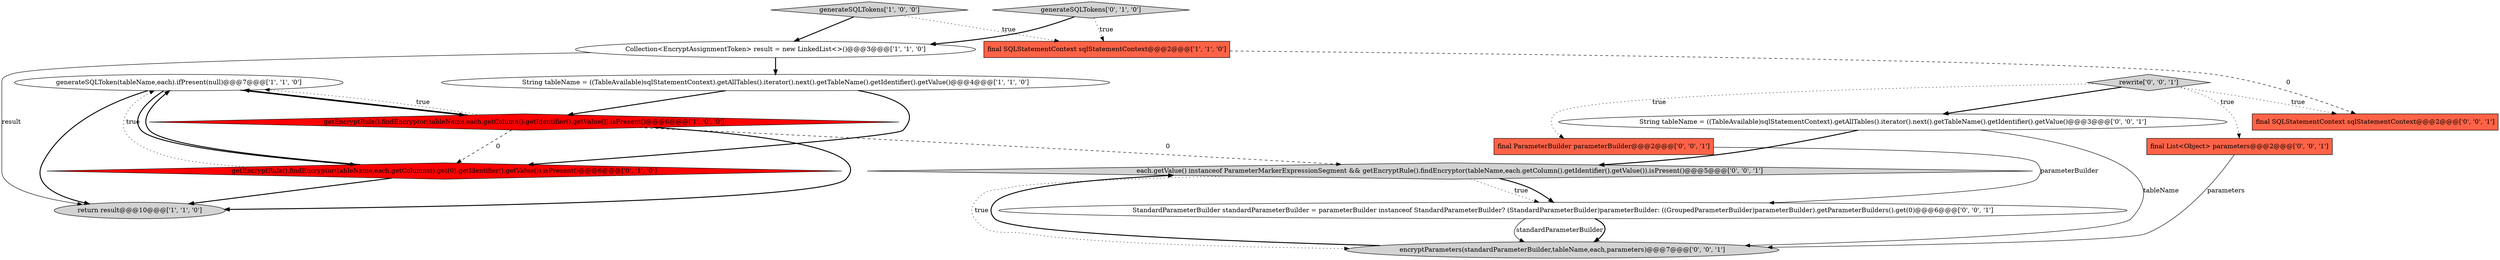digraph {
1 [style = filled, label = "generateSQLToken(tableName,each).ifPresent(null)@@@7@@@['1', '1', '0']", fillcolor = white, shape = ellipse image = "AAA0AAABBB1BBB"];
10 [style = filled, label = "rewrite['0', '0', '1']", fillcolor = lightgray, shape = diamond image = "AAA0AAABBB3BBB"];
12 [style = filled, label = "String tableName = ((TableAvailable)sqlStatementContext).getAllTables().iterator().next().getTableName().getIdentifier().getValue()@@@3@@@['0', '0', '1']", fillcolor = white, shape = ellipse image = "AAA0AAABBB3BBB"];
4 [style = filled, label = "final SQLStatementContext sqlStatementContext@@@2@@@['1', '1', '0']", fillcolor = tomato, shape = box image = "AAA0AAABBB1BBB"];
2 [style = filled, label = "Collection<EncryptAssignmentToken> result = new LinkedList<>()@@@3@@@['1', '1', '0']", fillcolor = white, shape = ellipse image = "AAA0AAABBB1BBB"];
11 [style = filled, label = "final List<Object> parameters@@@2@@@['0', '0', '1']", fillcolor = tomato, shape = box image = "AAA0AAABBB3BBB"];
16 [style = filled, label = "final SQLStatementContext sqlStatementContext@@@2@@@['0', '0', '1']", fillcolor = tomato, shape = box image = "AAA0AAABBB3BBB"];
3 [style = filled, label = "generateSQLTokens['1', '0', '0']", fillcolor = lightgray, shape = diamond image = "AAA0AAABBB1BBB"];
15 [style = filled, label = "StandardParameterBuilder standardParameterBuilder = parameterBuilder instanceof StandardParameterBuilder? (StandardParameterBuilder)parameterBuilder: ((GroupedParameterBuilder)parameterBuilder).getParameterBuilders().get(0)@@@6@@@['0', '0', '1']", fillcolor = white, shape = ellipse image = "AAA0AAABBB3BBB"];
13 [style = filled, label = "final ParameterBuilder parameterBuilder@@@2@@@['0', '0', '1']", fillcolor = tomato, shape = box image = "AAA0AAABBB3BBB"];
6 [style = filled, label = "return result@@@10@@@['1', '1', '0']", fillcolor = lightgray, shape = ellipse image = "AAA0AAABBB1BBB"];
14 [style = filled, label = "each.getValue() instanceof ParameterMarkerExpressionSegment && getEncryptRule().findEncryptor(tableName,each.getColumn().getIdentifier().getValue()).isPresent()@@@5@@@['0', '0', '1']", fillcolor = lightgray, shape = diamond image = "AAA0AAABBB3BBB"];
8 [style = filled, label = "getEncryptRule().findEncryptor(tableName,each.getColumns().get(0).getIdentifier().getValue()).isPresent()@@@6@@@['0', '1', '0']", fillcolor = red, shape = diamond image = "AAA1AAABBB2BBB"];
7 [style = filled, label = "generateSQLTokens['0', '1', '0']", fillcolor = lightgray, shape = diamond image = "AAA0AAABBB2BBB"];
5 [style = filled, label = "String tableName = ((TableAvailable)sqlStatementContext).getAllTables().iterator().next().getTableName().getIdentifier().getValue()@@@4@@@['1', '1', '0']", fillcolor = white, shape = ellipse image = "AAA0AAABBB1BBB"];
0 [style = filled, label = "getEncryptRule().findEncryptor(tableName,each.getColumn().getIdentifier().getValue()).isPresent()@@@6@@@['1', '0', '0']", fillcolor = red, shape = diamond image = "AAA1AAABBB1BBB"];
9 [style = filled, label = "encryptParameters(standardParameterBuilder,tableName,each,parameters)@@@7@@@['0', '0', '1']", fillcolor = lightgray, shape = ellipse image = "AAA0AAABBB3BBB"];
15->9 [style = solid, label="standardParameterBuilder"];
2->6 [style = solid, label="result"];
5->8 [style = bold, label=""];
1->8 [style = bold, label=""];
13->15 [style = solid, label="parameterBuilder"];
4->16 [style = dashed, label="0"];
11->9 [style = solid, label="parameters"];
12->9 [style = solid, label="tableName"];
0->6 [style = bold, label=""];
3->4 [style = dotted, label="true"];
8->6 [style = bold, label=""];
1->0 [style = bold, label=""];
0->14 [style = dashed, label="0"];
8->1 [style = bold, label=""];
8->1 [style = dotted, label="true"];
14->15 [style = dotted, label="true"];
1->6 [style = bold, label=""];
3->2 [style = bold, label=""];
5->0 [style = bold, label=""];
10->13 [style = dotted, label="true"];
10->11 [style = dotted, label="true"];
15->9 [style = bold, label=""];
7->2 [style = bold, label=""];
0->1 [style = bold, label=""];
10->12 [style = bold, label=""];
0->1 [style = dotted, label="true"];
7->4 [style = dotted, label="true"];
12->14 [style = bold, label=""];
9->14 [style = bold, label=""];
0->8 [style = dashed, label="0"];
14->15 [style = bold, label=""];
14->9 [style = dotted, label="true"];
10->16 [style = dotted, label="true"];
2->5 [style = bold, label=""];
}
